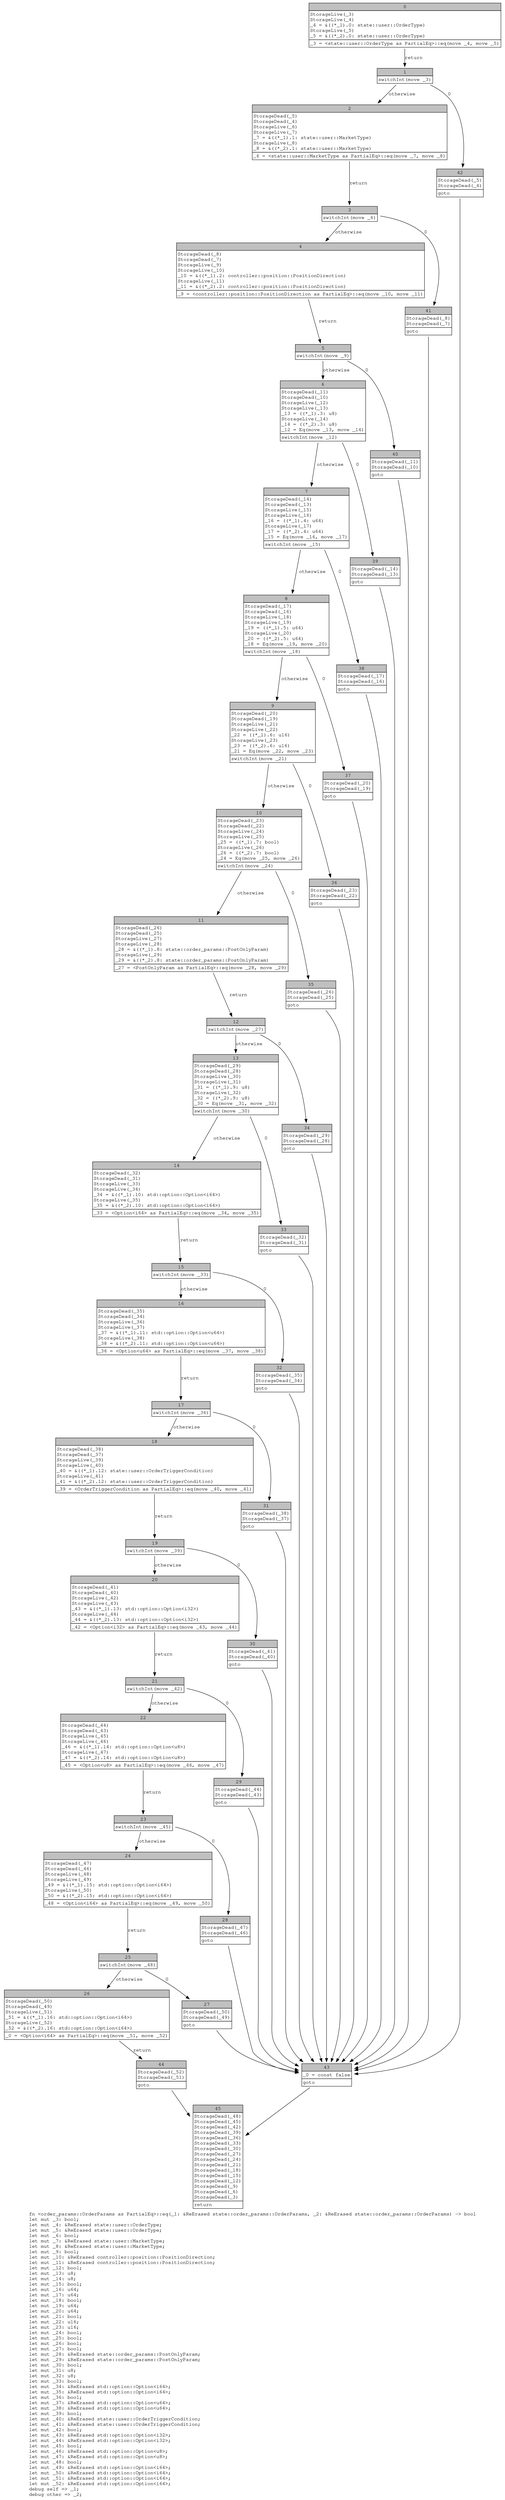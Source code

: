 digraph Mir_0_16874 {
    graph [fontname="Courier, monospace"];
    node [fontname="Courier, monospace"];
    edge [fontname="Courier, monospace"];
    label=<fn &lt;order_params::OrderParams as PartialEq&gt;::eq(_1: &amp;ReErased state::order_params::OrderParams, _2: &amp;ReErased state::order_params::OrderParams) -&gt; bool<br align="left"/>let mut _3: bool;<br align="left"/>let mut _4: &amp;ReErased state::user::OrderType;<br align="left"/>let mut _5: &amp;ReErased state::user::OrderType;<br align="left"/>let mut _6: bool;<br align="left"/>let mut _7: &amp;ReErased state::user::MarketType;<br align="left"/>let mut _8: &amp;ReErased state::user::MarketType;<br align="left"/>let mut _9: bool;<br align="left"/>let mut _10: &amp;ReErased controller::position::PositionDirection;<br align="left"/>let mut _11: &amp;ReErased controller::position::PositionDirection;<br align="left"/>let mut _12: bool;<br align="left"/>let mut _13: u8;<br align="left"/>let mut _14: u8;<br align="left"/>let mut _15: bool;<br align="left"/>let mut _16: u64;<br align="left"/>let mut _17: u64;<br align="left"/>let mut _18: bool;<br align="left"/>let mut _19: u64;<br align="left"/>let mut _20: u64;<br align="left"/>let mut _21: bool;<br align="left"/>let mut _22: u16;<br align="left"/>let mut _23: u16;<br align="left"/>let mut _24: bool;<br align="left"/>let mut _25: bool;<br align="left"/>let mut _26: bool;<br align="left"/>let mut _27: bool;<br align="left"/>let mut _28: &amp;ReErased state::order_params::PostOnlyParam;<br align="left"/>let mut _29: &amp;ReErased state::order_params::PostOnlyParam;<br align="left"/>let mut _30: bool;<br align="left"/>let mut _31: u8;<br align="left"/>let mut _32: u8;<br align="left"/>let mut _33: bool;<br align="left"/>let mut _34: &amp;ReErased std::option::Option&lt;i64&gt;;<br align="left"/>let mut _35: &amp;ReErased std::option::Option&lt;i64&gt;;<br align="left"/>let mut _36: bool;<br align="left"/>let mut _37: &amp;ReErased std::option::Option&lt;u64&gt;;<br align="left"/>let mut _38: &amp;ReErased std::option::Option&lt;u64&gt;;<br align="left"/>let mut _39: bool;<br align="left"/>let mut _40: &amp;ReErased state::user::OrderTriggerCondition;<br align="left"/>let mut _41: &amp;ReErased state::user::OrderTriggerCondition;<br align="left"/>let mut _42: bool;<br align="left"/>let mut _43: &amp;ReErased std::option::Option&lt;i32&gt;;<br align="left"/>let mut _44: &amp;ReErased std::option::Option&lt;i32&gt;;<br align="left"/>let mut _45: bool;<br align="left"/>let mut _46: &amp;ReErased std::option::Option&lt;u8&gt;;<br align="left"/>let mut _47: &amp;ReErased std::option::Option&lt;u8&gt;;<br align="left"/>let mut _48: bool;<br align="left"/>let mut _49: &amp;ReErased std::option::Option&lt;i64&gt;;<br align="left"/>let mut _50: &amp;ReErased std::option::Option&lt;i64&gt;;<br align="left"/>let mut _51: &amp;ReErased std::option::Option&lt;i64&gt;;<br align="left"/>let mut _52: &amp;ReErased std::option::Option&lt;i64&gt;;<br align="left"/>debug self =&gt; _1;<br align="left"/>debug other =&gt; _2;<br align="left"/>>;
    bb0__0_16874 [shape="none", label=<<table border="0" cellborder="1" cellspacing="0"><tr><td bgcolor="gray" align="center" colspan="1">0</td></tr><tr><td align="left" balign="left">StorageLive(_3)<br/>StorageLive(_4)<br/>_4 = &amp;((*_1).0: state::user::OrderType)<br/>StorageLive(_5)<br/>_5 = &amp;((*_2).0: state::user::OrderType)<br/></td></tr><tr><td align="left">_3 = &lt;state::user::OrderType as PartialEq&gt;::eq(move _4, move _5)</td></tr></table>>];
    bb1__0_16874 [shape="none", label=<<table border="0" cellborder="1" cellspacing="0"><tr><td bgcolor="gray" align="center" colspan="1">1</td></tr><tr><td align="left">switchInt(move _3)</td></tr></table>>];
    bb2__0_16874 [shape="none", label=<<table border="0" cellborder="1" cellspacing="0"><tr><td bgcolor="gray" align="center" colspan="1">2</td></tr><tr><td align="left" balign="left">StorageDead(_5)<br/>StorageDead(_4)<br/>StorageLive(_6)<br/>StorageLive(_7)<br/>_7 = &amp;((*_1).1: state::user::MarketType)<br/>StorageLive(_8)<br/>_8 = &amp;((*_2).1: state::user::MarketType)<br/></td></tr><tr><td align="left">_6 = &lt;state::user::MarketType as PartialEq&gt;::eq(move _7, move _8)</td></tr></table>>];
    bb3__0_16874 [shape="none", label=<<table border="0" cellborder="1" cellspacing="0"><tr><td bgcolor="gray" align="center" colspan="1">3</td></tr><tr><td align="left">switchInt(move _6)</td></tr></table>>];
    bb4__0_16874 [shape="none", label=<<table border="0" cellborder="1" cellspacing="0"><tr><td bgcolor="gray" align="center" colspan="1">4</td></tr><tr><td align="left" balign="left">StorageDead(_8)<br/>StorageDead(_7)<br/>StorageLive(_9)<br/>StorageLive(_10)<br/>_10 = &amp;((*_1).2: controller::position::PositionDirection)<br/>StorageLive(_11)<br/>_11 = &amp;((*_2).2: controller::position::PositionDirection)<br/></td></tr><tr><td align="left">_9 = &lt;controller::position::PositionDirection as PartialEq&gt;::eq(move _10, move _11)</td></tr></table>>];
    bb5__0_16874 [shape="none", label=<<table border="0" cellborder="1" cellspacing="0"><tr><td bgcolor="gray" align="center" colspan="1">5</td></tr><tr><td align="left">switchInt(move _9)</td></tr></table>>];
    bb6__0_16874 [shape="none", label=<<table border="0" cellborder="1" cellspacing="0"><tr><td bgcolor="gray" align="center" colspan="1">6</td></tr><tr><td align="left" balign="left">StorageDead(_11)<br/>StorageDead(_10)<br/>StorageLive(_12)<br/>StorageLive(_13)<br/>_13 = ((*_1).3: u8)<br/>StorageLive(_14)<br/>_14 = ((*_2).3: u8)<br/>_12 = Eq(move _13, move _14)<br/></td></tr><tr><td align="left">switchInt(move _12)</td></tr></table>>];
    bb7__0_16874 [shape="none", label=<<table border="0" cellborder="1" cellspacing="0"><tr><td bgcolor="gray" align="center" colspan="1">7</td></tr><tr><td align="left" balign="left">StorageDead(_14)<br/>StorageDead(_13)<br/>StorageLive(_15)<br/>StorageLive(_16)<br/>_16 = ((*_1).4: u64)<br/>StorageLive(_17)<br/>_17 = ((*_2).4: u64)<br/>_15 = Eq(move _16, move _17)<br/></td></tr><tr><td align="left">switchInt(move _15)</td></tr></table>>];
    bb8__0_16874 [shape="none", label=<<table border="0" cellborder="1" cellspacing="0"><tr><td bgcolor="gray" align="center" colspan="1">8</td></tr><tr><td align="left" balign="left">StorageDead(_17)<br/>StorageDead(_16)<br/>StorageLive(_18)<br/>StorageLive(_19)<br/>_19 = ((*_1).5: u64)<br/>StorageLive(_20)<br/>_20 = ((*_2).5: u64)<br/>_18 = Eq(move _19, move _20)<br/></td></tr><tr><td align="left">switchInt(move _18)</td></tr></table>>];
    bb9__0_16874 [shape="none", label=<<table border="0" cellborder="1" cellspacing="0"><tr><td bgcolor="gray" align="center" colspan="1">9</td></tr><tr><td align="left" balign="left">StorageDead(_20)<br/>StorageDead(_19)<br/>StorageLive(_21)<br/>StorageLive(_22)<br/>_22 = ((*_1).6: u16)<br/>StorageLive(_23)<br/>_23 = ((*_2).6: u16)<br/>_21 = Eq(move _22, move _23)<br/></td></tr><tr><td align="left">switchInt(move _21)</td></tr></table>>];
    bb10__0_16874 [shape="none", label=<<table border="0" cellborder="1" cellspacing="0"><tr><td bgcolor="gray" align="center" colspan="1">10</td></tr><tr><td align="left" balign="left">StorageDead(_23)<br/>StorageDead(_22)<br/>StorageLive(_24)<br/>StorageLive(_25)<br/>_25 = ((*_1).7: bool)<br/>StorageLive(_26)<br/>_26 = ((*_2).7: bool)<br/>_24 = Eq(move _25, move _26)<br/></td></tr><tr><td align="left">switchInt(move _24)</td></tr></table>>];
    bb11__0_16874 [shape="none", label=<<table border="0" cellborder="1" cellspacing="0"><tr><td bgcolor="gray" align="center" colspan="1">11</td></tr><tr><td align="left" balign="left">StorageDead(_26)<br/>StorageDead(_25)<br/>StorageLive(_27)<br/>StorageLive(_28)<br/>_28 = &amp;((*_1).8: state::order_params::PostOnlyParam)<br/>StorageLive(_29)<br/>_29 = &amp;((*_2).8: state::order_params::PostOnlyParam)<br/></td></tr><tr><td align="left">_27 = &lt;PostOnlyParam as PartialEq&gt;::eq(move _28, move _29)</td></tr></table>>];
    bb12__0_16874 [shape="none", label=<<table border="0" cellborder="1" cellspacing="0"><tr><td bgcolor="gray" align="center" colspan="1">12</td></tr><tr><td align="left">switchInt(move _27)</td></tr></table>>];
    bb13__0_16874 [shape="none", label=<<table border="0" cellborder="1" cellspacing="0"><tr><td bgcolor="gray" align="center" colspan="1">13</td></tr><tr><td align="left" balign="left">StorageDead(_29)<br/>StorageDead(_28)<br/>StorageLive(_30)<br/>StorageLive(_31)<br/>_31 = ((*_1).9: u8)<br/>StorageLive(_32)<br/>_32 = ((*_2).9: u8)<br/>_30 = Eq(move _31, move _32)<br/></td></tr><tr><td align="left">switchInt(move _30)</td></tr></table>>];
    bb14__0_16874 [shape="none", label=<<table border="0" cellborder="1" cellspacing="0"><tr><td bgcolor="gray" align="center" colspan="1">14</td></tr><tr><td align="left" balign="left">StorageDead(_32)<br/>StorageDead(_31)<br/>StorageLive(_33)<br/>StorageLive(_34)<br/>_34 = &amp;((*_1).10: std::option::Option&lt;i64&gt;)<br/>StorageLive(_35)<br/>_35 = &amp;((*_2).10: std::option::Option&lt;i64&gt;)<br/></td></tr><tr><td align="left">_33 = &lt;Option&lt;i64&gt; as PartialEq&gt;::eq(move _34, move _35)</td></tr></table>>];
    bb15__0_16874 [shape="none", label=<<table border="0" cellborder="1" cellspacing="0"><tr><td bgcolor="gray" align="center" colspan="1">15</td></tr><tr><td align="left">switchInt(move _33)</td></tr></table>>];
    bb16__0_16874 [shape="none", label=<<table border="0" cellborder="1" cellspacing="0"><tr><td bgcolor="gray" align="center" colspan="1">16</td></tr><tr><td align="left" balign="left">StorageDead(_35)<br/>StorageDead(_34)<br/>StorageLive(_36)<br/>StorageLive(_37)<br/>_37 = &amp;((*_1).11: std::option::Option&lt;u64&gt;)<br/>StorageLive(_38)<br/>_38 = &amp;((*_2).11: std::option::Option&lt;u64&gt;)<br/></td></tr><tr><td align="left">_36 = &lt;Option&lt;u64&gt; as PartialEq&gt;::eq(move _37, move _38)</td></tr></table>>];
    bb17__0_16874 [shape="none", label=<<table border="0" cellborder="1" cellspacing="0"><tr><td bgcolor="gray" align="center" colspan="1">17</td></tr><tr><td align="left">switchInt(move _36)</td></tr></table>>];
    bb18__0_16874 [shape="none", label=<<table border="0" cellborder="1" cellspacing="0"><tr><td bgcolor="gray" align="center" colspan="1">18</td></tr><tr><td align="left" balign="left">StorageDead(_38)<br/>StorageDead(_37)<br/>StorageLive(_39)<br/>StorageLive(_40)<br/>_40 = &amp;((*_1).12: state::user::OrderTriggerCondition)<br/>StorageLive(_41)<br/>_41 = &amp;((*_2).12: state::user::OrderTriggerCondition)<br/></td></tr><tr><td align="left">_39 = &lt;OrderTriggerCondition as PartialEq&gt;::eq(move _40, move _41)</td></tr></table>>];
    bb19__0_16874 [shape="none", label=<<table border="0" cellborder="1" cellspacing="0"><tr><td bgcolor="gray" align="center" colspan="1">19</td></tr><tr><td align="left">switchInt(move _39)</td></tr></table>>];
    bb20__0_16874 [shape="none", label=<<table border="0" cellborder="1" cellspacing="0"><tr><td bgcolor="gray" align="center" colspan="1">20</td></tr><tr><td align="left" balign="left">StorageDead(_41)<br/>StorageDead(_40)<br/>StorageLive(_42)<br/>StorageLive(_43)<br/>_43 = &amp;((*_1).13: std::option::Option&lt;i32&gt;)<br/>StorageLive(_44)<br/>_44 = &amp;((*_2).13: std::option::Option&lt;i32&gt;)<br/></td></tr><tr><td align="left">_42 = &lt;Option&lt;i32&gt; as PartialEq&gt;::eq(move _43, move _44)</td></tr></table>>];
    bb21__0_16874 [shape="none", label=<<table border="0" cellborder="1" cellspacing="0"><tr><td bgcolor="gray" align="center" colspan="1">21</td></tr><tr><td align="left">switchInt(move _42)</td></tr></table>>];
    bb22__0_16874 [shape="none", label=<<table border="0" cellborder="1" cellspacing="0"><tr><td bgcolor="gray" align="center" colspan="1">22</td></tr><tr><td align="left" balign="left">StorageDead(_44)<br/>StorageDead(_43)<br/>StorageLive(_45)<br/>StorageLive(_46)<br/>_46 = &amp;((*_1).14: std::option::Option&lt;u8&gt;)<br/>StorageLive(_47)<br/>_47 = &amp;((*_2).14: std::option::Option&lt;u8&gt;)<br/></td></tr><tr><td align="left">_45 = &lt;Option&lt;u8&gt; as PartialEq&gt;::eq(move _46, move _47)</td></tr></table>>];
    bb23__0_16874 [shape="none", label=<<table border="0" cellborder="1" cellspacing="0"><tr><td bgcolor="gray" align="center" colspan="1">23</td></tr><tr><td align="left">switchInt(move _45)</td></tr></table>>];
    bb24__0_16874 [shape="none", label=<<table border="0" cellborder="1" cellspacing="0"><tr><td bgcolor="gray" align="center" colspan="1">24</td></tr><tr><td align="left" balign="left">StorageDead(_47)<br/>StorageDead(_46)<br/>StorageLive(_48)<br/>StorageLive(_49)<br/>_49 = &amp;((*_1).15: std::option::Option&lt;i64&gt;)<br/>StorageLive(_50)<br/>_50 = &amp;((*_2).15: std::option::Option&lt;i64&gt;)<br/></td></tr><tr><td align="left">_48 = &lt;Option&lt;i64&gt; as PartialEq&gt;::eq(move _49, move _50)</td></tr></table>>];
    bb25__0_16874 [shape="none", label=<<table border="0" cellborder="1" cellspacing="0"><tr><td bgcolor="gray" align="center" colspan="1">25</td></tr><tr><td align="left">switchInt(move _48)</td></tr></table>>];
    bb26__0_16874 [shape="none", label=<<table border="0" cellborder="1" cellspacing="0"><tr><td bgcolor="gray" align="center" colspan="1">26</td></tr><tr><td align="left" balign="left">StorageDead(_50)<br/>StorageDead(_49)<br/>StorageLive(_51)<br/>_51 = &amp;((*_1).16: std::option::Option&lt;i64&gt;)<br/>StorageLive(_52)<br/>_52 = &amp;((*_2).16: std::option::Option&lt;i64&gt;)<br/></td></tr><tr><td align="left">_0 = &lt;Option&lt;i64&gt; as PartialEq&gt;::eq(move _51, move _52)</td></tr></table>>];
    bb27__0_16874 [shape="none", label=<<table border="0" cellborder="1" cellspacing="0"><tr><td bgcolor="gray" align="center" colspan="1">27</td></tr><tr><td align="left" balign="left">StorageDead(_50)<br/>StorageDead(_49)<br/></td></tr><tr><td align="left">goto</td></tr></table>>];
    bb28__0_16874 [shape="none", label=<<table border="0" cellborder="1" cellspacing="0"><tr><td bgcolor="gray" align="center" colspan="1">28</td></tr><tr><td align="left" balign="left">StorageDead(_47)<br/>StorageDead(_46)<br/></td></tr><tr><td align="left">goto</td></tr></table>>];
    bb29__0_16874 [shape="none", label=<<table border="0" cellborder="1" cellspacing="0"><tr><td bgcolor="gray" align="center" colspan="1">29</td></tr><tr><td align="left" balign="left">StorageDead(_44)<br/>StorageDead(_43)<br/></td></tr><tr><td align="left">goto</td></tr></table>>];
    bb30__0_16874 [shape="none", label=<<table border="0" cellborder="1" cellspacing="0"><tr><td bgcolor="gray" align="center" colspan="1">30</td></tr><tr><td align="left" balign="left">StorageDead(_41)<br/>StorageDead(_40)<br/></td></tr><tr><td align="left">goto</td></tr></table>>];
    bb31__0_16874 [shape="none", label=<<table border="0" cellborder="1" cellspacing="0"><tr><td bgcolor="gray" align="center" colspan="1">31</td></tr><tr><td align="left" balign="left">StorageDead(_38)<br/>StorageDead(_37)<br/></td></tr><tr><td align="left">goto</td></tr></table>>];
    bb32__0_16874 [shape="none", label=<<table border="0" cellborder="1" cellspacing="0"><tr><td bgcolor="gray" align="center" colspan="1">32</td></tr><tr><td align="left" balign="left">StorageDead(_35)<br/>StorageDead(_34)<br/></td></tr><tr><td align="left">goto</td></tr></table>>];
    bb33__0_16874 [shape="none", label=<<table border="0" cellborder="1" cellspacing="0"><tr><td bgcolor="gray" align="center" colspan="1">33</td></tr><tr><td align="left" balign="left">StorageDead(_32)<br/>StorageDead(_31)<br/></td></tr><tr><td align="left">goto</td></tr></table>>];
    bb34__0_16874 [shape="none", label=<<table border="0" cellborder="1" cellspacing="0"><tr><td bgcolor="gray" align="center" colspan="1">34</td></tr><tr><td align="left" balign="left">StorageDead(_29)<br/>StorageDead(_28)<br/></td></tr><tr><td align="left">goto</td></tr></table>>];
    bb35__0_16874 [shape="none", label=<<table border="0" cellborder="1" cellspacing="0"><tr><td bgcolor="gray" align="center" colspan="1">35</td></tr><tr><td align="left" balign="left">StorageDead(_26)<br/>StorageDead(_25)<br/></td></tr><tr><td align="left">goto</td></tr></table>>];
    bb36__0_16874 [shape="none", label=<<table border="0" cellborder="1" cellspacing="0"><tr><td bgcolor="gray" align="center" colspan="1">36</td></tr><tr><td align="left" balign="left">StorageDead(_23)<br/>StorageDead(_22)<br/></td></tr><tr><td align="left">goto</td></tr></table>>];
    bb37__0_16874 [shape="none", label=<<table border="0" cellborder="1" cellspacing="0"><tr><td bgcolor="gray" align="center" colspan="1">37</td></tr><tr><td align="left" balign="left">StorageDead(_20)<br/>StorageDead(_19)<br/></td></tr><tr><td align="left">goto</td></tr></table>>];
    bb38__0_16874 [shape="none", label=<<table border="0" cellborder="1" cellspacing="0"><tr><td bgcolor="gray" align="center" colspan="1">38</td></tr><tr><td align="left" balign="left">StorageDead(_17)<br/>StorageDead(_16)<br/></td></tr><tr><td align="left">goto</td></tr></table>>];
    bb39__0_16874 [shape="none", label=<<table border="0" cellborder="1" cellspacing="0"><tr><td bgcolor="gray" align="center" colspan="1">39</td></tr><tr><td align="left" balign="left">StorageDead(_14)<br/>StorageDead(_13)<br/></td></tr><tr><td align="left">goto</td></tr></table>>];
    bb40__0_16874 [shape="none", label=<<table border="0" cellborder="1" cellspacing="0"><tr><td bgcolor="gray" align="center" colspan="1">40</td></tr><tr><td align="left" balign="left">StorageDead(_11)<br/>StorageDead(_10)<br/></td></tr><tr><td align="left">goto</td></tr></table>>];
    bb41__0_16874 [shape="none", label=<<table border="0" cellborder="1" cellspacing="0"><tr><td bgcolor="gray" align="center" colspan="1">41</td></tr><tr><td align="left" balign="left">StorageDead(_8)<br/>StorageDead(_7)<br/></td></tr><tr><td align="left">goto</td></tr></table>>];
    bb42__0_16874 [shape="none", label=<<table border="0" cellborder="1" cellspacing="0"><tr><td bgcolor="gray" align="center" colspan="1">42</td></tr><tr><td align="left" balign="left">StorageDead(_5)<br/>StorageDead(_4)<br/></td></tr><tr><td align="left">goto</td></tr></table>>];
    bb43__0_16874 [shape="none", label=<<table border="0" cellborder="1" cellspacing="0"><tr><td bgcolor="gray" align="center" colspan="1">43</td></tr><tr><td align="left" balign="left">_0 = const false<br/></td></tr><tr><td align="left">goto</td></tr></table>>];
    bb44__0_16874 [shape="none", label=<<table border="0" cellborder="1" cellspacing="0"><tr><td bgcolor="gray" align="center" colspan="1">44</td></tr><tr><td align="left" balign="left">StorageDead(_52)<br/>StorageDead(_51)<br/></td></tr><tr><td align="left">goto</td></tr></table>>];
    bb45__0_16874 [shape="none", label=<<table border="0" cellborder="1" cellspacing="0"><tr><td bgcolor="gray" align="center" colspan="1">45</td></tr><tr><td align="left" balign="left">StorageDead(_48)<br/>StorageDead(_45)<br/>StorageDead(_42)<br/>StorageDead(_39)<br/>StorageDead(_36)<br/>StorageDead(_33)<br/>StorageDead(_30)<br/>StorageDead(_27)<br/>StorageDead(_24)<br/>StorageDead(_21)<br/>StorageDead(_18)<br/>StorageDead(_15)<br/>StorageDead(_12)<br/>StorageDead(_9)<br/>StorageDead(_6)<br/>StorageDead(_3)<br/></td></tr><tr><td align="left">return</td></tr></table>>];
    bb0__0_16874 -> bb1__0_16874 [label="return"];
    bb1__0_16874 -> bb42__0_16874 [label="0"];
    bb1__0_16874 -> bb2__0_16874 [label="otherwise"];
    bb2__0_16874 -> bb3__0_16874 [label="return"];
    bb3__0_16874 -> bb41__0_16874 [label="0"];
    bb3__0_16874 -> bb4__0_16874 [label="otherwise"];
    bb4__0_16874 -> bb5__0_16874 [label="return"];
    bb5__0_16874 -> bb40__0_16874 [label="0"];
    bb5__0_16874 -> bb6__0_16874 [label="otherwise"];
    bb6__0_16874 -> bb39__0_16874 [label="0"];
    bb6__0_16874 -> bb7__0_16874 [label="otherwise"];
    bb7__0_16874 -> bb38__0_16874 [label="0"];
    bb7__0_16874 -> bb8__0_16874 [label="otherwise"];
    bb8__0_16874 -> bb37__0_16874 [label="0"];
    bb8__0_16874 -> bb9__0_16874 [label="otherwise"];
    bb9__0_16874 -> bb36__0_16874 [label="0"];
    bb9__0_16874 -> bb10__0_16874 [label="otherwise"];
    bb10__0_16874 -> bb35__0_16874 [label="0"];
    bb10__0_16874 -> bb11__0_16874 [label="otherwise"];
    bb11__0_16874 -> bb12__0_16874 [label="return"];
    bb12__0_16874 -> bb34__0_16874 [label="0"];
    bb12__0_16874 -> bb13__0_16874 [label="otherwise"];
    bb13__0_16874 -> bb33__0_16874 [label="0"];
    bb13__0_16874 -> bb14__0_16874 [label="otherwise"];
    bb14__0_16874 -> bb15__0_16874 [label="return"];
    bb15__0_16874 -> bb32__0_16874 [label="0"];
    bb15__0_16874 -> bb16__0_16874 [label="otherwise"];
    bb16__0_16874 -> bb17__0_16874 [label="return"];
    bb17__0_16874 -> bb31__0_16874 [label="0"];
    bb17__0_16874 -> bb18__0_16874 [label="otherwise"];
    bb18__0_16874 -> bb19__0_16874 [label="return"];
    bb19__0_16874 -> bb30__0_16874 [label="0"];
    bb19__0_16874 -> bb20__0_16874 [label="otherwise"];
    bb20__0_16874 -> bb21__0_16874 [label="return"];
    bb21__0_16874 -> bb29__0_16874 [label="0"];
    bb21__0_16874 -> bb22__0_16874 [label="otherwise"];
    bb22__0_16874 -> bb23__0_16874 [label="return"];
    bb23__0_16874 -> bb28__0_16874 [label="0"];
    bb23__0_16874 -> bb24__0_16874 [label="otherwise"];
    bb24__0_16874 -> bb25__0_16874 [label="return"];
    bb25__0_16874 -> bb27__0_16874 [label="0"];
    bb25__0_16874 -> bb26__0_16874 [label="otherwise"];
    bb26__0_16874 -> bb44__0_16874 [label="return"];
    bb27__0_16874 -> bb43__0_16874 [label=""];
    bb28__0_16874 -> bb43__0_16874 [label=""];
    bb29__0_16874 -> bb43__0_16874 [label=""];
    bb30__0_16874 -> bb43__0_16874 [label=""];
    bb31__0_16874 -> bb43__0_16874 [label=""];
    bb32__0_16874 -> bb43__0_16874 [label=""];
    bb33__0_16874 -> bb43__0_16874 [label=""];
    bb34__0_16874 -> bb43__0_16874 [label=""];
    bb35__0_16874 -> bb43__0_16874 [label=""];
    bb36__0_16874 -> bb43__0_16874 [label=""];
    bb37__0_16874 -> bb43__0_16874 [label=""];
    bb38__0_16874 -> bb43__0_16874 [label=""];
    bb39__0_16874 -> bb43__0_16874 [label=""];
    bb40__0_16874 -> bb43__0_16874 [label=""];
    bb41__0_16874 -> bb43__0_16874 [label=""];
    bb42__0_16874 -> bb43__0_16874 [label=""];
    bb43__0_16874 -> bb45__0_16874 [label=""];
    bb44__0_16874 -> bb45__0_16874 [label=""];
}
